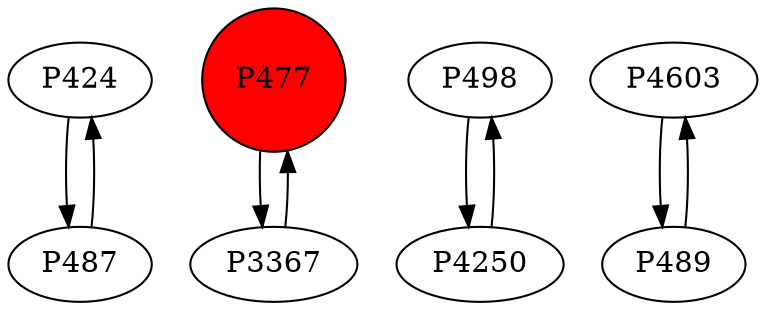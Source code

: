digraph {
	P424 -> P487
	P477 -> P3367
	P498 -> P4250
	P4603 -> P489
	P489 -> P4603
	P4250 -> P498
	P487 -> P424
	P3367 -> P477
	P477 [shape=circle]
	P477 [style=filled]
	P477 [fillcolor=red]
}